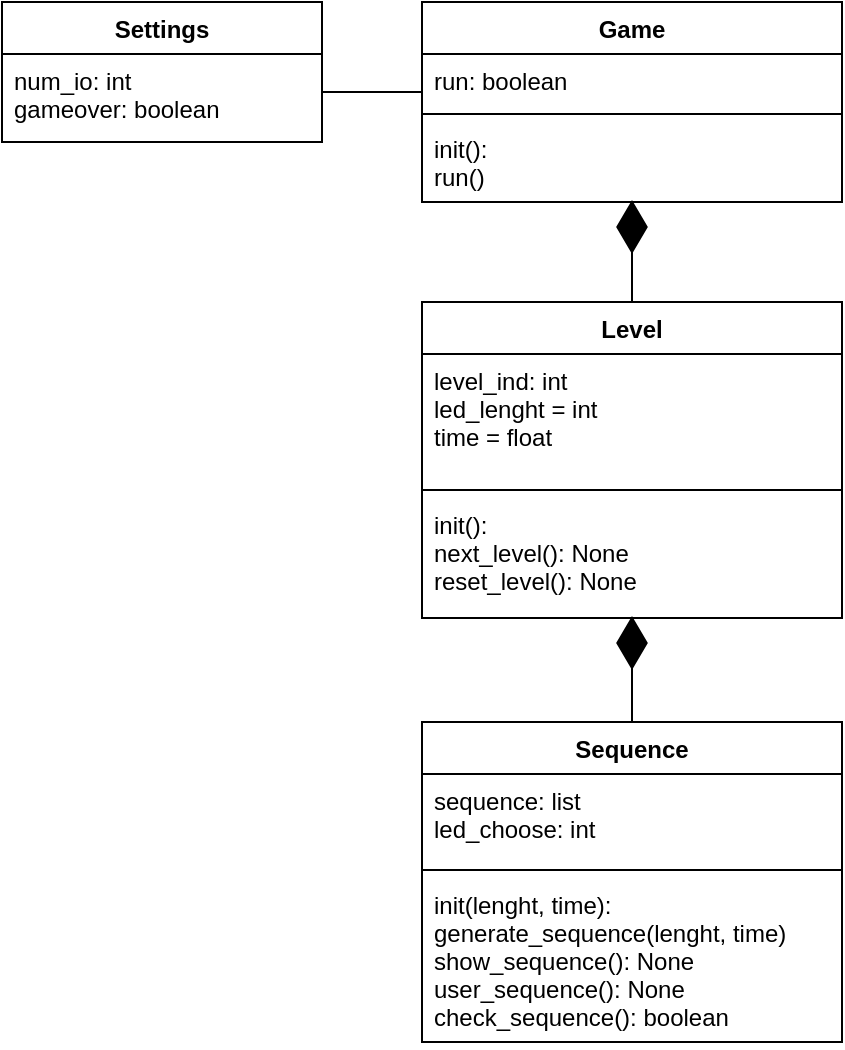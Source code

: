 <mxfile version="16.5.1" type="device"><diagram id="loZ6RNZMqsUenkRXHyGm" name="Page-1"><mxGraphModel dx="317" dy="418" grid="1" gridSize="10" guides="1" tooltips="1" connect="1" arrows="1" fold="1" page="1" pageScale="1" pageWidth="850" pageHeight="1100" math="0" shadow="0"><root><mxCell id="0"/><mxCell id="1" parent="0"/><mxCell id="vLvu6YY81i9t5kBbPL8K-1" value="Settings" style="swimlane;fontStyle=1;align=center;verticalAlign=top;childLayout=stackLayout;horizontal=1;startSize=26;horizontalStack=0;resizeParent=1;resizeParentMax=0;resizeLast=0;collapsible=1;marginBottom=0;" parent="1" vertex="1"><mxGeometry x="110" y="200" width="160" height="70" as="geometry"/></mxCell><mxCell id="vLvu6YY81i9t5kBbPL8K-2" value="num_io: int&#10;gameover: boolean" style="text;strokeColor=none;fillColor=none;align=left;verticalAlign=top;spacingLeft=4;spacingRight=4;overflow=hidden;rotatable=0;points=[[0,0.5],[1,0.5]];portConstraint=eastwest;" parent="vLvu6YY81i9t5kBbPL8K-1" vertex="1"><mxGeometry y="26" width="160" height="44" as="geometry"/></mxCell><mxCell id="c43mf0O_II287r9Enmgl-1" value="Game" style="swimlane;fontStyle=1;align=center;verticalAlign=top;childLayout=stackLayout;horizontal=1;startSize=26;horizontalStack=0;resizeParent=1;resizeParentMax=0;resizeLast=0;collapsible=1;marginBottom=0;" parent="1" vertex="1"><mxGeometry x="320" y="200" width="210" height="100" as="geometry"/></mxCell><mxCell id="c43mf0O_II287r9Enmgl-2" value="run: boolean" style="text;strokeColor=none;fillColor=none;align=left;verticalAlign=top;spacingLeft=4;spacingRight=4;overflow=hidden;rotatable=0;points=[[0,0.5],[1,0.5]];portConstraint=eastwest;" parent="c43mf0O_II287r9Enmgl-1" vertex="1"><mxGeometry y="26" width="210" height="26" as="geometry"/></mxCell><mxCell id="c43mf0O_II287r9Enmgl-3" value="" style="line;strokeWidth=1;fillColor=none;align=left;verticalAlign=middle;spacingTop=-1;spacingLeft=3;spacingRight=3;rotatable=0;labelPosition=right;points=[];portConstraint=eastwest;" parent="c43mf0O_II287r9Enmgl-1" vertex="1"><mxGeometry y="52" width="210" height="8" as="geometry"/></mxCell><mxCell id="c43mf0O_II287r9Enmgl-4" value="init():&#10;run()&#10;" style="text;strokeColor=none;fillColor=none;align=left;verticalAlign=top;spacingLeft=4;spacingRight=4;overflow=hidden;rotatable=0;points=[[0,0.5],[1,0.5]];portConstraint=eastwest;" parent="c43mf0O_II287r9Enmgl-1" vertex="1"><mxGeometry y="60" width="210" height="40" as="geometry"/></mxCell><mxCell id="c43mf0O_II287r9Enmgl-5" value="Sequence" style="swimlane;fontStyle=1;align=center;verticalAlign=top;childLayout=stackLayout;horizontal=1;startSize=26;horizontalStack=0;resizeParent=1;resizeParentMax=0;resizeLast=0;collapsible=1;marginBottom=0;" parent="1" vertex="1"><mxGeometry x="320" y="560" width="210" height="160" as="geometry"/></mxCell><mxCell id="c43mf0O_II287r9Enmgl-6" value="sequence: list&#10;led_choose: int&#10;" style="text;strokeColor=none;fillColor=none;align=left;verticalAlign=top;spacingLeft=4;spacingRight=4;overflow=hidden;rotatable=0;points=[[0,0.5],[1,0.5]];portConstraint=eastwest;" parent="c43mf0O_II287r9Enmgl-5" vertex="1"><mxGeometry y="26" width="210" height="44" as="geometry"/></mxCell><mxCell id="c43mf0O_II287r9Enmgl-7" value="" style="line;strokeWidth=1;fillColor=none;align=left;verticalAlign=middle;spacingTop=-1;spacingLeft=3;spacingRight=3;rotatable=0;labelPosition=right;points=[];portConstraint=eastwest;" parent="c43mf0O_II287r9Enmgl-5" vertex="1"><mxGeometry y="70" width="210" height="8" as="geometry"/></mxCell><mxCell id="c43mf0O_II287r9Enmgl-8" value="init(lenght, time):&#10;generate_sequence(lenght, time)&#10;show_sequence(): None&#10;user_sequence(): None&#10;check_sequence(): boolean" style="text;strokeColor=none;fillColor=none;align=left;verticalAlign=top;spacingLeft=4;spacingRight=4;overflow=hidden;rotatable=0;points=[[0,0.5],[1,0.5]];portConstraint=eastwest;" parent="c43mf0O_II287r9Enmgl-5" vertex="1"><mxGeometry y="78" width="210" height="82" as="geometry"/></mxCell><mxCell id="CUZDBRXQHxgWktqQ_okT-4" value="Level" style="swimlane;fontStyle=1;align=center;verticalAlign=top;childLayout=stackLayout;horizontal=1;startSize=26;horizontalStack=0;resizeParent=1;resizeParentMax=0;resizeLast=0;collapsible=1;marginBottom=0;" parent="1" vertex="1"><mxGeometry x="320" y="350" width="210" height="158" as="geometry"/></mxCell><mxCell id="CUZDBRXQHxgWktqQ_okT-5" value="level_ind: int&#10;led_lenght = int&#10;time = float" style="text;strokeColor=none;fillColor=none;align=left;verticalAlign=top;spacingLeft=4;spacingRight=4;overflow=hidden;rotatable=0;points=[[0,0.5],[1,0.5]];portConstraint=eastwest;" parent="CUZDBRXQHxgWktqQ_okT-4" vertex="1"><mxGeometry y="26" width="210" height="64" as="geometry"/></mxCell><mxCell id="CUZDBRXQHxgWktqQ_okT-6" value="" style="line;strokeWidth=1;fillColor=none;align=left;verticalAlign=middle;spacingTop=-1;spacingLeft=3;spacingRight=3;rotatable=0;labelPosition=right;points=[];portConstraint=eastwest;" parent="CUZDBRXQHxgWktqQ_okT-4" vertex="1"><mxGeometry y="90" width="210" height="8" as="geometry"/></mxCell><mxCell id="CUZDBRXQHxgWktqQ_okT-7" value="init():&#10;next_level(): None&#10;reset_level(): None" style="text;strokeColor=none;fillColor=none;align=left;verticalAlign=top;spacingLeft=4;spacingRight=4;overflow=hidden;rotatable=0;points=[[0,0.5],[1,0.5]];portConstraint=eastwest;" parent="CUZDBRXQHxgWktqQ_okT-4" vertex="1"><mxGeometry y="98" width="210" height="60" as="geometry"/></mxCell><mxCell id="CUZDBRXQHxgWktqQ_okT-12" value="" style="endArrow=none;html=1;rounded=0;exitX=0;exitY=0.731;exitDx=0;exitDy=0;exitPerimeter=0;" parent="1" source="c43mf0O_II287r9Enmgl-2" edge="1"><mxGeometry width="50" height="50" relative="1" as="geometry"><mxPoint x="310" y="250" as="sourcePoint"/><mxPoint x="270" y="245" as="targetPoint"/></mxGeometry></mxCell><mxCell id="cWYkI7SkrrcDqmY5G9hc-2" value="" style="endArrow=diamondThin;endFill=1;endSize=24;html=1;rounded=0;entryX=0.5;entryY=0.983;entryDx=0;entryDy=0;entryPerimeter=0;exitX=0.5;exitY=0;exitDx=0;exitDy=0;" parent="1" source="c43mf0O_II287r9Enmgl-5" target="CUZDBRXQHxgWktqQ_okT-7" edge="1"><mxGeometry width="160" relative="1" as="geometry"><mxPoint x="570" y="540" as="sourcePoint"/><mxPoint x="730" y="540" as="targetPoint"/></mxGeometry></mxCell><mxCell id="cWYkI7SkrrcDqmY5G9hc-3" value="" style="endArrow=diamondThin;endFill=1;endSize=24;html=1;rounded=0;entryX=0.5;entryY=0.975;entryDx=0;entryDy=0;entryPerimeter=0;exitX=0.5;exitY=0;exitDx=0;exitDy=0;" parent="1" source="CUZDBRXQHxgWktqQ_okT-4" target="c43mf0O_II287r9Enmgl-4" edge="1"><mxGeometry width="160" relative="1" as="geometry"><mxPoint x="270" y="330" as="sourcePoint"/><mxPoint x="430" y="330" as="targetPoint"/></mxGeometry></mxCell></root></mxGraphModel></diagram></mxfile>